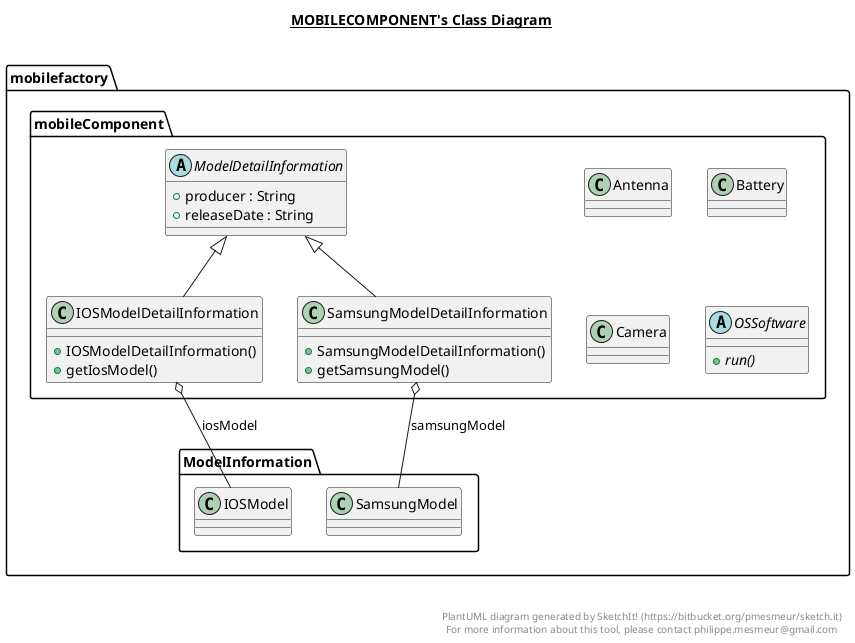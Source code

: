 @startuml

title __MOBILECOMPONENT's Class Diagram__\n

  namespace mobilefactory {
    namespace mobileComponent {
      class mobilefactory.mobileComponent.Antenna {
      }
    }
  }
  

  namespace mobilefactory {
    namespace mobileComponent {
      class mobilefactory.mobileComponent.Battery {
      }
    }
  }
  

  namespace mobilefactory {
    namespace mobileComponent {
      class mobilefactory.mobileComponent.Camera {
      }
    }
  }
  

  namespace mobilefactory {
    namespace mobileComponent {
      class mobilefactory.mobileComponent.IOSModelDetailInformation {
          + IOSModelDetailInformation()
          + getIosModel()
      }
    }
  }
  

  namespace mobilefactory {
    namespace mobileComponent {
      abstract class mobilefactory.mobileComponent.ModelDetailInformation {
          + producer : String
          + releaseDate : String
      }
    }
  }
  

  namespace mobilefactory {
    namespace mobileComponent {
      abstract class mobilefactory.mobileComponent.OSSoftware {
          {abstract} + run()
      }
    }
  }
  

  namespace mobilefactory {
    namespace mobileComponent {
      class mobilefactory.mobileComponent.SamsungModelDetailInformation {
          + SamsungModelDetailInformation()
          + getSamsungModel()
      }
    }
  }
  

  mobilefactory.mobileComponent.IOSModelDetailInformation -up-|> mobilefactory.mobileComponent.ModelDetailInformation
  mobilefactory.mobileComponent.IOSModelDetailInformation o-- mobilefactory.ModelInformation.IOSModel : iosModel
  mobilefactory.mobileComponent.SamsungModelDetailInformation -up-|> mobilefactory.mobileComponent.ModelDetailInformation
  mobilefactory.mobileComponent.SamsungModelDetailInformation o-- mobilefactory.ModelInformation.SamsungModel : samsungModel


right footer


PlantUML diagram generated by SketchIt! (https://bitbucket.org/pmesmeur/sketch.it)
For more information about this tool, please contact philippe.mesmeur@gmail.com
endfooter

@enduml
